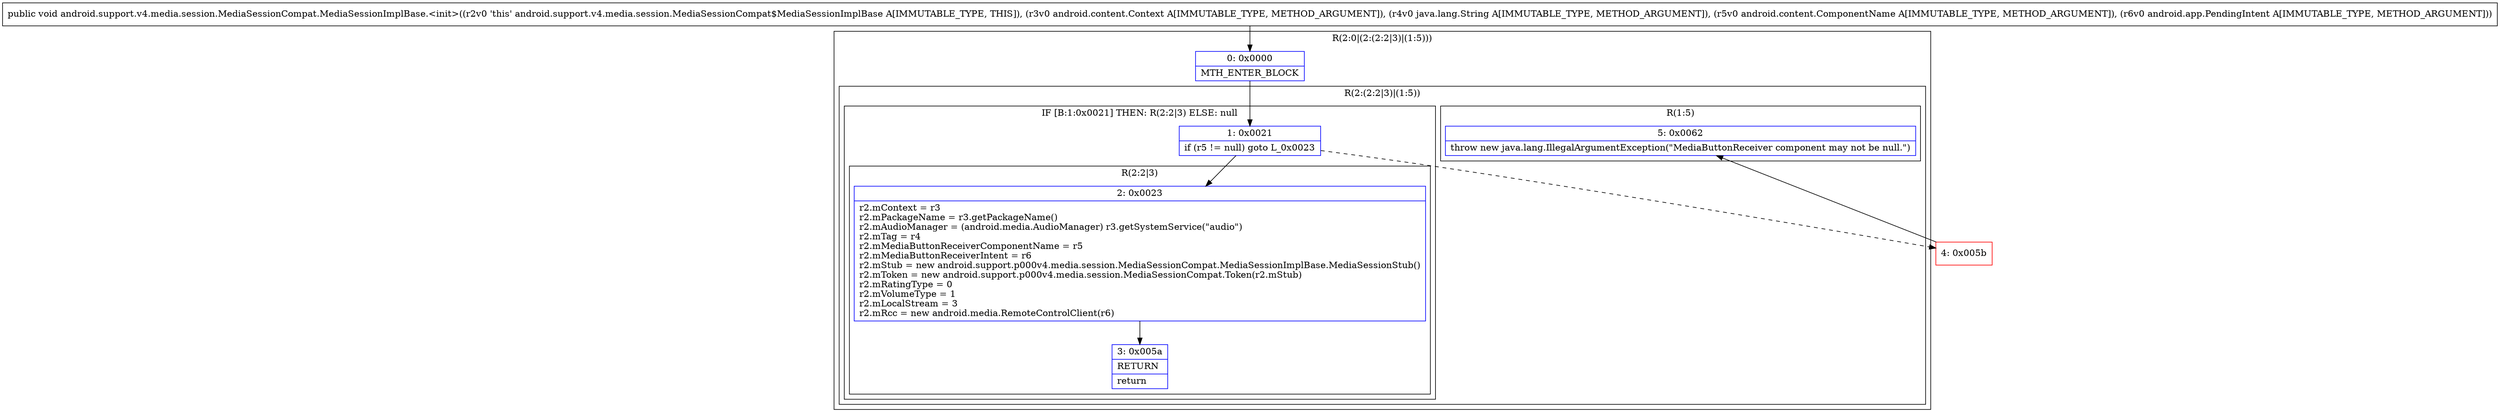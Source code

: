 digraph "CFG forandroid.support.v4.media.session.MediaSessionCompat.MediaSessionImplBase.\<init\>(Landroid\/content\/Context;Ljava\/lang\/String;Landroid\/content\/ComponentName;Landroid\/app\/PendingIntent;)V" {
subgraph cluster_Region_970961199 {
label = "R(2:0|(2:(2:2|3)|(1:5)))";
node [shape=record,color=blue];
Node_0 [shape=record,label="{0\:\ 0x0000|MTH_ENTER_BLOCK\l}"];
subgraph cluster_Region_1634625406 {
label = "R(2:(2:2|3)|(1:5))";
node [shape=record,color=blue];
subgraph cluster_IfRegion_1221766694 {
label = "IF [B:1:0x0021] THEN: R(2:2|3) ELSE: null";
node [shape=record,color=blue];
Node_1 [shape=record,label="{1\:\ 0x0021|if (r5 != null) goto L_0x0023\l}"];
subgraph cluster_Region_1967583885 {
label = "R(2:2|3)";
node [shape=record,color=blue];
Node_2 [shape=record,label="{2\:\ 0x0023|r2.mContext = r3\lr2.mPackageName = r3.getPackageName()\lr2.mAudioManager = (android.media.AudioManager) r3.getSystemService(\"audio\")\lr2.mTag = r4\lr2.mMediaButtonReceiverComponentName = r5\lr2.mMediaButtonReceiverIntent = r6\lr2.mStub = new android.support.p000v4.media.session.MediaSessionCompat.MediaSessionImplBase.MediaSessionStub()\lr2.mToken = new android.support.p000v4.media.session.MediaSessionCompat.Token(r2.mStub)\lr2.mRatingType = 0\lr2.mVolumeType = 1\lr2.mLocalStream = 3\lr2.mRcc = new android.media.RemoteControlClient(r6)\l}"];
Node_3 [shape=record,label="{3\:\ 0x005a|RETURN\l|return\l}"];
}
}
subgraph cluster_Region_827618243 {
label = "R(1:5)";
node [shape=record,color=blue];
Node_5 [shape=record,label="{5\:\ 0x0062|throw new java.lang.IllegalArgumentException(\"MediaButtonReceiver component may not be null.\")\l}"];
}
}
}
Node_4 [shape=record,color=red,label="{4\:\ 0x005b}"];
MethodNode[shape=record,label="{public void android.support.v4.media.session.MediaSessionCompat.MediaSessionImplBase.\<init\>((r2v0 'this' android.support.v4.media.session.MediaSessionCompat$MediaSessionImplBase A[IMMUTABLE_TYPE, THIS]), (r3v0 android.content.Context A[IMMUTABLE_TYPE, METHOD_ARGUMENT]), (r4v0 java.lang.String A[IMMUTABLE_TYPE, METHOD_ARGUMENT]), (r5v0 android.content.ComponentName A[IMMUTABLE_TYPE, METHOD_ARGUMENT]), (r6v0 android.app.PendingIntent A[IMMUTABLE_TYPE, METHOD_ARGUMENT])) }"];
MethodNode -> Node_0;
Node_0 -> Node_1;
Node_1 -> Node_2;
Node_1 -> Node_4[style=dashed];
Node_2 -> Node_3;
Node_4 -> Node_5;
}

